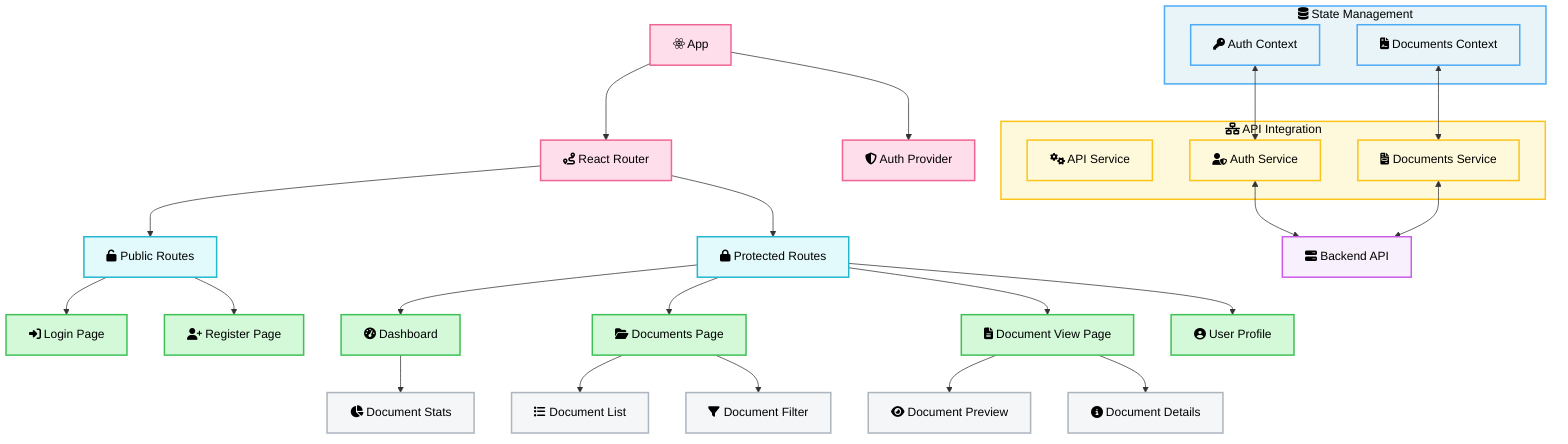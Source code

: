 flowchart TD
    %% Main App Components
    App["fab:fa-react App"] --> AuthProvider["fa:fa-shield-alt Auth Provider"]
    App --> Router["fa:fa-route React Router"]
    
    %% Routes
    Router --> PublicRoutes["fa:fa-unlock Public Routes"]
    Router --> ProtectedRoutes["fa:fa-lock Protected Routes"]
    
    %% Public Pages
    PublicRoutes --> LoginPage["fa:fa-sign-in-alt Login Page"]
    PublicRoutes --> RegisterPage["fa:fa-user-plus Register Page"]
    
    %% Protected Pages
    ProtectedRoutes --> Dashboard["fa:fa-tachometer-alt Dashboard"]
    ProtectedRoutes --> DocumentsPage["fa:fa-folder-open Documents Page"]
    ProtectedRoutes --> DocumentViewPage["fa:fa-file-alt Document View Page"]
    ProtectedRoutes --> UserProfile["fa:fa-user-circle User Profile"]
    
    %% State Management
    subgraph StateManagement["fa:fa-database State Management"]
        style StateManagement fill:#e8f4f8,stroke:#4dabf7,stroke-width:2px,color:black
        AuthContext["fa:fa-key Auth Context"]
        DocumentsContext["fa:fa-file-contract Documents Context"]
    end
    
    %% Page Components
    Dashboard --> DocumentStats["fa:fa-chart-pie Document Stats"]
    DocumentsPage --> DocumentList["fa:fa-list Document List"]
    DocumentsPage --> DocumentFilter["fa:fa-filter Document Filter"]
    DocumentViewPage --> DocumentPreview["fa:fa-eye Document Preview"]
    DocumentViewPage --> DocumentDetails["fa:fa-info-circle Document Details"]
    
    %% API Integration
    subgraph ApiIntegration["fa:fa-network-wired API Integration"]
        style ApiIntegration fill:#fff9db,stroke:#fcc419,stroke-width:2px,color:black
        ApiService["fa:fa-cogs API Service"]
        AuthService["fa:fa-user-shield Auth Service"]
        DocumentsService["fa:fa-file-invoice Documents Service"]
    end
    
    %% Data Flow Connections
    AuthContext <--> AuthService
    DocumentsContext <--> DocumentsService
    AuthService <--> Backend["fa:fa-server Backend API"]
    DocumentsService <--> Backend
    
    %% Component Styling
    style App fill:#ffdeeb,stroke:#f06595,stroke-width:2px,color:black
    style AuthProvider fill:#ffdeeb,stroke:#f06595,stroke-width:2px,color:black
    style Router fill:#ffdeeb,stroke:#f06595,stroke-width:2px,color:black
    
    style PublicRoutes fill:#e3fafc,stroke:#22b8cf,stroke-width:2px,color:black
    style ProtectedRoutes fill:#e3fafc,stroke:#22b8cf,stroke-width:2px,color:black
    
    style LoginPage fill:#d3f9d8,stroke:#40c057,stroke-width:2px,color:black
    style RegisterPage fill:#d3f9d8,stroke:#40c057,stroke-width:2px,color:black
    style Dashboard fill:#d3f9d8,stroke:#40c057,stroke-width:2px,color:black
    style DocumentsPage fill:#d3f9d8,stroke:#40c057,stroke-width:2px,color:black
    style DocumentViewPage fill:#d3f9d8,stroke:#40c057,stroke-width:2px,color:black
    style UserProfile fill:#d3f9d8,stroke:#40c057,stroke-width:2px,color:black
    
    style DocumentStats fill:#f4f6f8,stroke:#adb5bd,stroke-width:2px,color:black
    style DocumentList fill:#f4f6f8,stroke:#adb5bd,stroke-width:2px,color:black
    style DocumentFilter fill:#f4f6f8,stroke:#adb5bd,stroke-width:2px,color:black
    style DocumentPreview fill:#f4f6f8,stroke:#adb5bd,stroke-width:2px,color:black
    style DocumentDetails fill:#f4f6f8,stroke:#adb5bd,stroke-width:2px,color:black
    
    style AuthContext fill:#e8f4f8,stroke:#4dabf7,stroke-width:2px,color:black
    style DocumentsContext fill:#e8f4f8,stroke:#4dabf7,stroke-width:2px,color:black
    
    style ApiService fill:#fff9db,stroke:#fcc419,stroke-width:2px,color:black
    style AuthService fill:#fff9db,stroke:#fcc419,stroke-width:2px,color:black
    style DocumentsService fill:#fff9db,stroke:#fcc419,stroke-width:2px,color:black
    
    style Backend fill:#f8f0fc,stroke:#cc5de8,stroke-width:2px,color:black